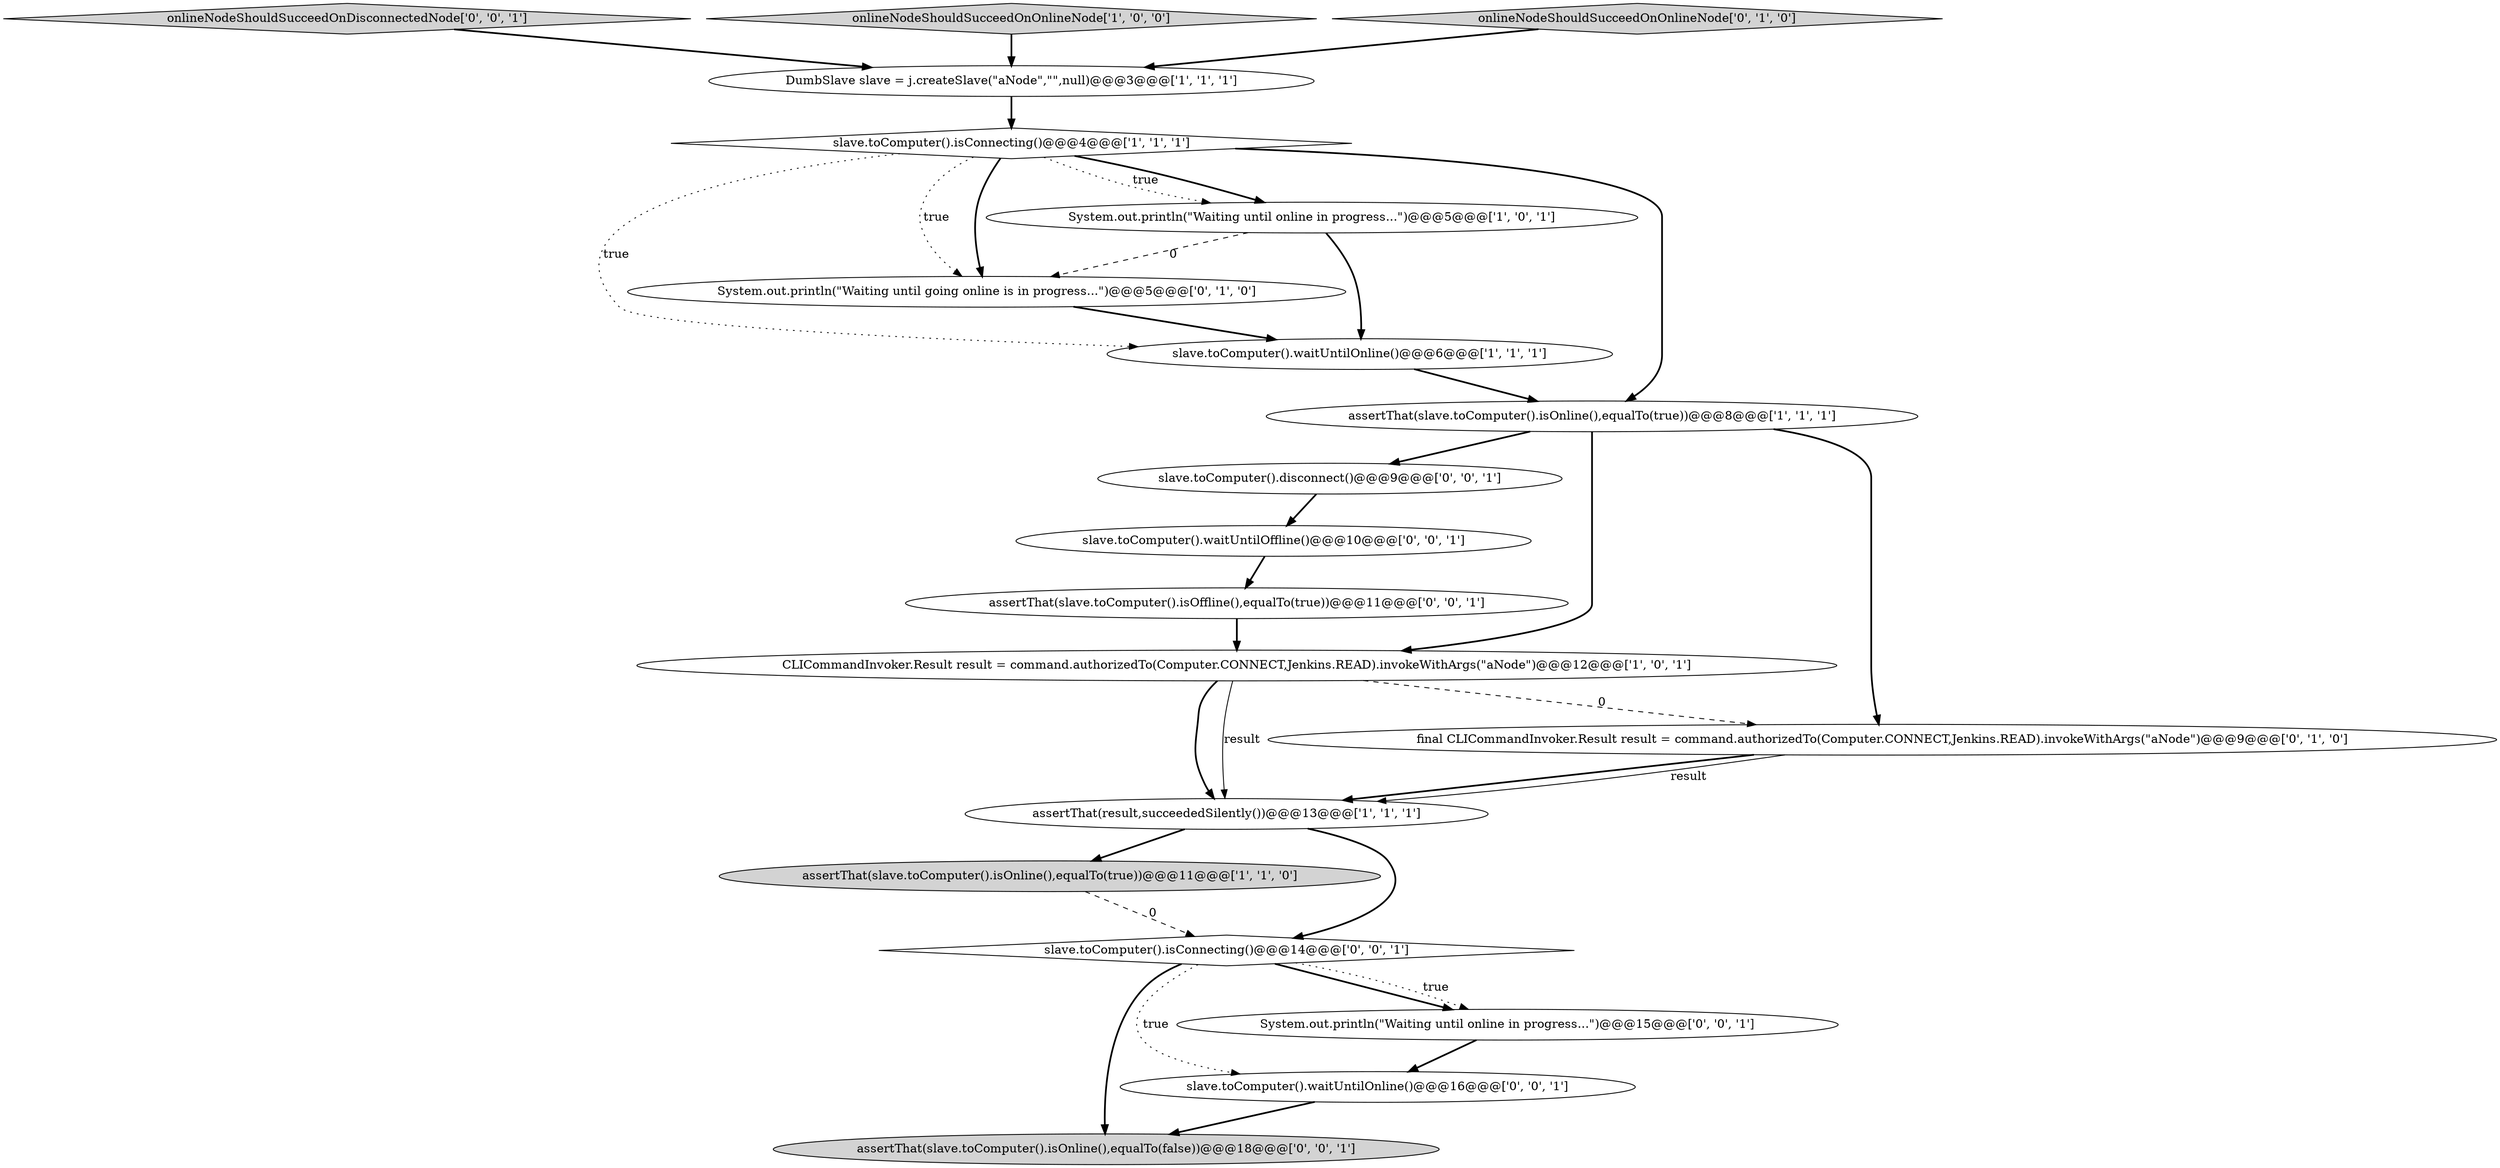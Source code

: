 digraph {
1 [style = filled, label = "DumbSlave slave = j.createSlave(\"aNode\",\"\",null)@@@3@@@['1', '1', '1']", fillcolor = white, shape = ellipse image = "AAA0AAABBB1BBB"];
4 [style = filled, label = "slave.toComputer().waitUntilOnline()@@@6@@@['1', '1', '1']", fillcolor = white, shape = ellipse image = "AAA0AAABBB1BBB"];
2 [style = filled, label = "slave.toComputer().isConnecting()@@@4@@@['1', '1', '1']", fillcolor = white, shape = diamond image = "AAA0AAABBB1BBB"];
0 [style = filled, label = "CLICommandInvoker.Result result = command.authorizedTo(Computer.CONNECT,Jenkins.READ).invokeWithArgs(\"aNode\")@@@12@@@['1', '0', '1']", fillcolor = white, shape = ellipse image = "AAA0AAABBB1BBB"];
16 [style = filled, label = "assertThat(slave.toComputer().isOffline(),equalTo(true))@@@11@@@['0', '0', '1']", fillcolor = white, shape = ellipse image = "AAA0AAABBB3BBB"];
5 [style = filled, label = "assertThat(slave.toComputer().isOnline(),equalTo(true))@@@11@@@['1', '1', '0']", fillcolor = lightgray, shape = ellipse image = "AAA0AAABBB1BBB"];
15 [style = filled, label = "slave.toComputer().isConnecting()@@@14@@@['0', '0', '1']", fillcolor = white, shape = diamond image = "AAA0AAABBB3BBB"];
18 [style = filled, label = "assertThat(slave.toComputer().isOnline(),equalTo(false))@@@18@@@['0', '0', '1']", fillcolor = lightgray, shape = ellipse image = "AAA0AAABBB3BBB"];
9 [style = filled, label = "System.out.println(\"Waiting until going online is in progress...\")@@@5@@@['0', '1', '0']", fillcolor = white, shape = ellipse image = "AAA1AAABBB2BBB"];
3 [style = filled, label = "assertThat(slave.toComputer().isOnline(),equalTo(true))@@@8@@@['1', '1', '1']", fillcolor = white, shape = ellipse image = "AAA0AAABBB1BBB"];
17 [style = filled, label = "slave.toComputer().waitUntilOffline()@@@10@@@['0', '0', '1']", fillcolor = white, shape = ellipse image = "AAA0AAABBB3BBB"];
13 [style = filled, label = "onlineNodeShouldSucceedOnDisconnectedNode['0', '0', '1']", fillcolor = lightgray, shape = diamond image = "AAA0AAABBB3BBB"];
12 [style = filled, label = "System.out.println(\"Waiting until online in progress...\")@@@15@@@['0', '0', '1']", fillcolor = white, shape = ellipse image = "AAA0AAABBB3BBB"];
14 [style = filled, label = "slave.toComputer().disconnect()@@@9@@@['0', '0', '1']", fillcolor = white, shape = ellipse image = "AAA0AAABBB3BBB"];
6 [style = filled, label = "System.out.println(\"Waiting until online in progress...\")@@@5@@@['1', '0', '1']", fillcolor = white, shape = ellipse image = "AAA0AAABBB1BBB"];
7 [style = filled, label = "assertThat(result,succeededSilently())@@@13@@@['1', '1', '1']", fillcolor = white, shape = ellipse image = "AAA0AAABBB1BBB"];
8 [style = filled, label = "onlineNodeShouldSucceedOnOnlineNode['1', '0', '0']", fillcolor = lightgray, shape = diamond image = "AAA0AAABBB1BBB"];
10 [style = filled, label = "final CLICommandInvoker.Result result = command.authorizedTo(Computer.CONNECT,Jenkins.READ).invokeWithArgs(\"aNode\")@@@9@@@['0', '1', '0']", fillcolor = white, shape = ellipse image = "AAA1AAABBB2BBB"];
19 [style = filled, label = "slave.toComputer().waitUntilOnline()@@@16@@@['0', '0', '1']", fillcolor = white, shape = ellipse image = "AAA0AAABBB3BBB"];
11 [style = filled, label = "onlineNodeShouldSucceedOnOnlineNode['0', '1', '0']", fillcolor = lightgray, shape = diamond image = "AAA0AAABBB2BBB"];
15->19 [style = dotted, label="true"];
3->10 [style = bold, label=""];
14->17 [style = bold, label=""];
3->14 [style = bold, label=""];
2->4 [style = dotted, label="true"];
6->4 [style = bold, label=""];
9->4 [style = bold, label=""];
15->18 [style = bold, label=""];
0->7 [style = bold, label=""];
15->12 [style = bold, label=""];
2->9 [style = dotted, label="true"];
0->7 [style = solid, label="result"];
16->0 [style = bold, label=""];
0->10 [style = dashed, label="0"];
2->6 [style = dotted, label="true"];
11->1 [style = bold, label=""];
6->9 [style = dashed, label="0"];
2->3 [style = bold, label=""];
8->1 [style = bold, label=""];
2->9 [style = bold, label=""];
10->7 [style = bold, label=""];
10->7 [style = solid, label="result"];
3->0 [style = bold, label=""];
12->19 [style = bold, label=""];
2->6 [style = bold, label=""];
7->5 [style = bold, label=""];
13->1 [style = bold, label=""];
7->15 [style = bold, label=""];
17->16 [style = bold, label=""];
19->18 [style = bold, label=""];
4->3 [style = bold, label=""];
1->2 [style = bold, label=""];
5->15 [style = dashed, label="0"];
15->12 [style = dotted, label="true"];
}
